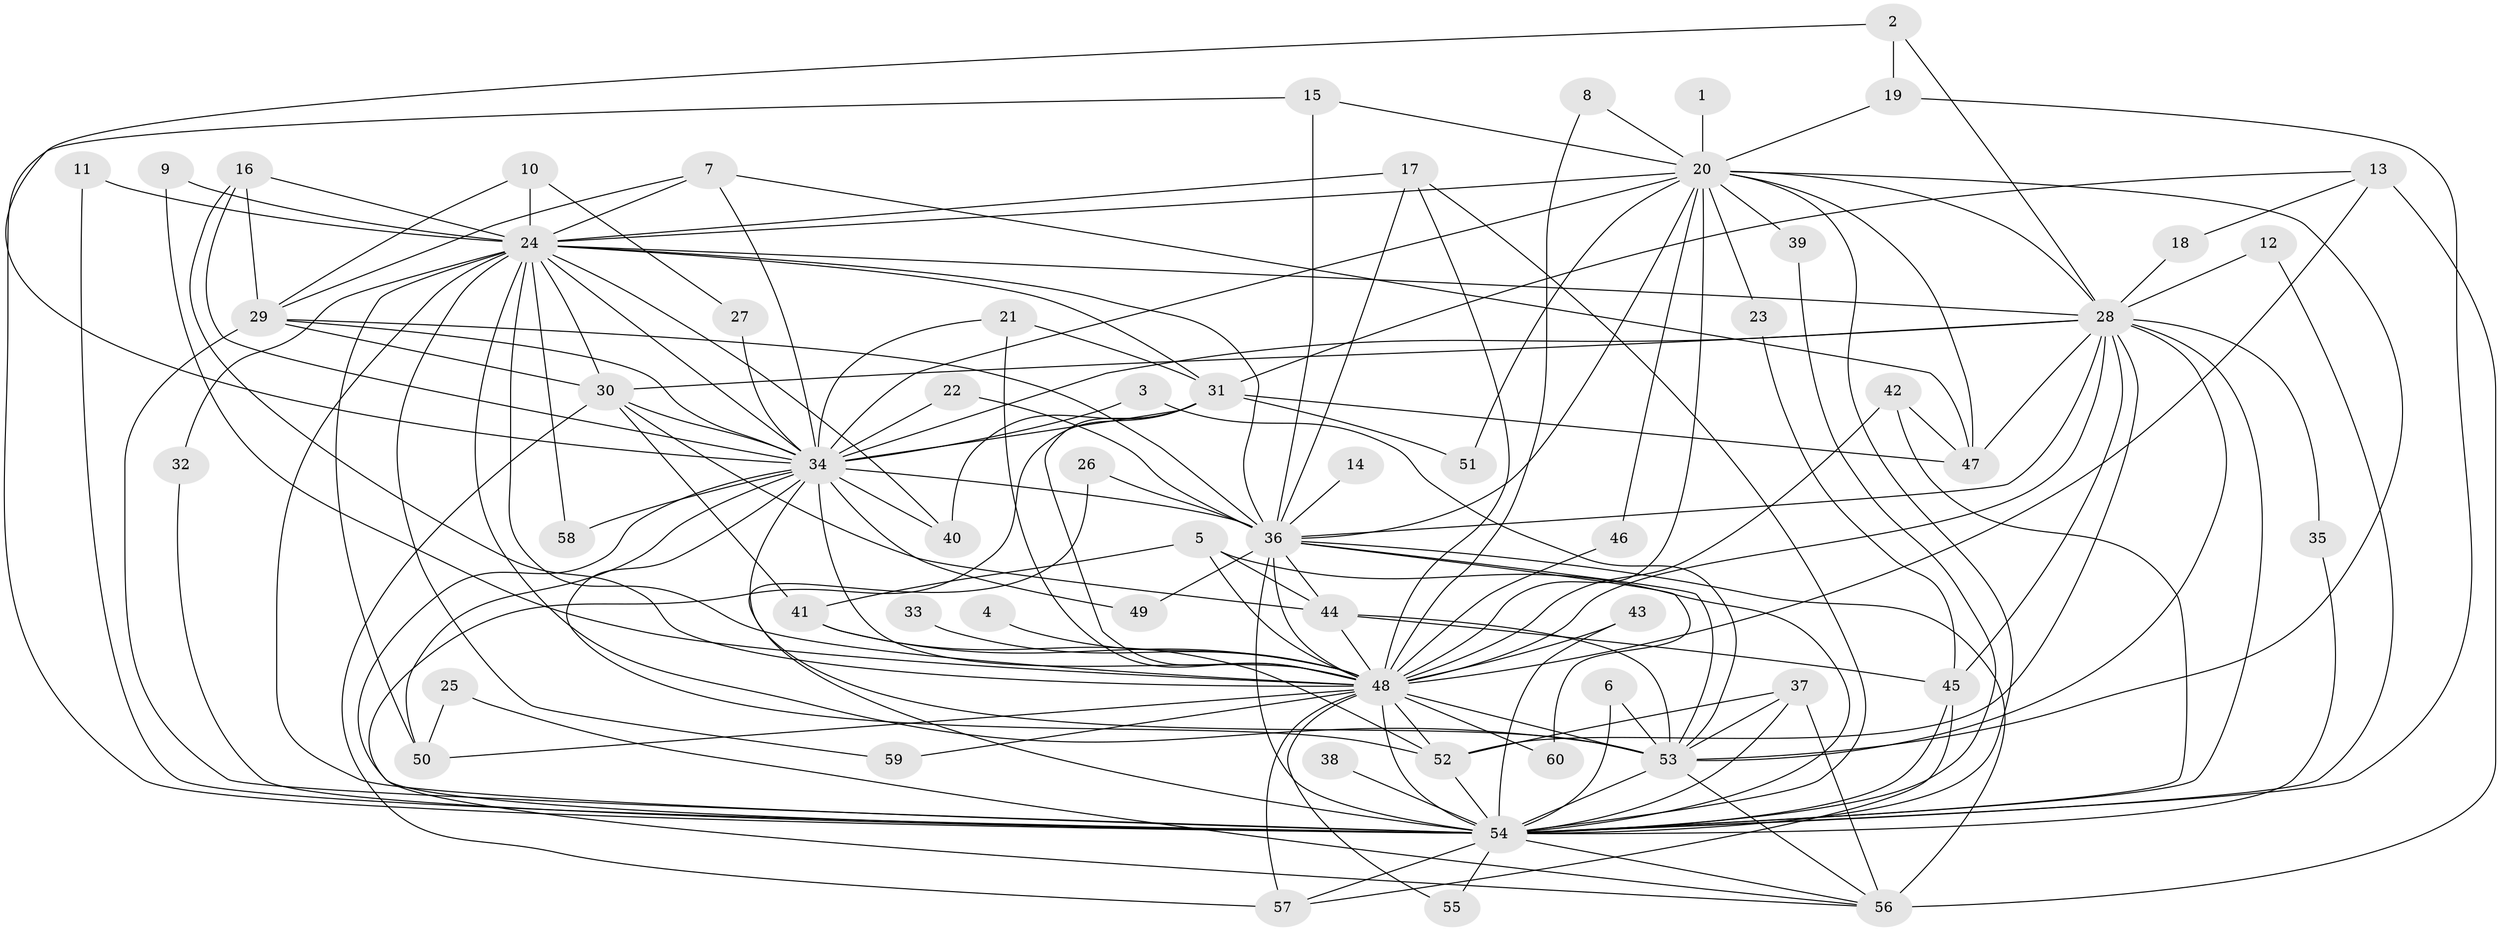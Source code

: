 // original degree distribution, {25: 0.025, 15: 0.008333333333333333, 20: 0.016666666666666666, 30: 0.008333333333333333, 21: 0.008333333333333333, 23: 0.008333333333333333, 27: 0.008333333333333333, 2: 0.5833333333333334, 3: 0.15, 4: 0.1, 6: 0.025, 5: 0.041666666666666664, 7: 0.016666666666666666}
// Generated by graph-tools (version 1.1) at 2025/49/03/09/25 03:49:33]
// undirected, 60 vertices, 159 edges
graph export_dot {
graph [start="1"]
  node [color=gray90,style=filled];
  1;
  2;
  3;
  4;
  5;
  6;
  7;
  8;
  9;
  10;
  11;
  12;
  13;
  14;
  15;
  16;
  17;
  18;
  19;
  20;
  21;
  22;
  23;
  24;
  25;
  26;
  27;
  28;
  29;
  30;
  31;
  32;
  33;
  34;
  35;
  36;
  37;
  38;
  39;
  40;
  41;
  42;
  43;
  44;
  45;
  46;
  47;
  48;
  49;
  50;
  51;
  52;
  53;
  54;
  55;
  56;
  57;
  58;
  59;
  60;
  1 -- 20 [weight=1.0];
  2 -- 19 [weight=1.0];
  2 -- 28 [weight=1.0];
  2 -- 34 [weight=1.0];
  3 -- 34 [weight=1.0];
  3 -- 53 [weight=1.0];
  4 -- 48 [weight=1.0];
  5 -- 41 [weight=1.0];
  5 -- 44 [weight=1.0];
  5 -- 48 [weight=1.0];
  5 -- 54 [weight=1.0];
  6 -- 53 [weight=1.0];
  6 -- 54 [weight=1.0];
  7 -- 24 [weight=1.0];
  7 -- 29 [weight=1.0];
  7 -- 34 [weight=1.0];
  7 -- 47 [weight=1.0];
  8 -- 20 [weight=1.0];
  8 -- 48 [weight=1.0];
  9 -- 24 [weight=1.0];
  9 -- 48 [weight=1.0];
  10 -- 24 [weight=1.0];
  10 -- 27 [weight=1.0];
  10 -- 29 [weight=1.0];
  11 -- 24 [weight=1.0];
  11 -- 54 [weight=1.0];
  12 -- 28 [weight=1.0];
  12 -- 54 [weight=1.0];
  13 -- 18 [weight=1.0];
  13 -- 31 [weight=1.0];
  13 -- 48 [weight=3.0];
  13 -- 56 [weight=1.0];
  14 -- 36 [weight=1.0];
  15 -- 20 [weight=1.0];
  15 -- 36 [weight=2.0];
  15 -- 54 [weight=1.0];
  16 -- 24 [weight=1.0];
  16 -- 29 [weight=1.0];
  16 -- 34 [weight=1.0];
  16 -- 48 [weight=1.0];
  17 -- 24 [weight=1.0];
  17 -- 36 [weight=1.0];
  17 -- 48 [weight=1.0];
  17 -- 54 [weight=1.0];
  18 -- 28 [weight=1.0];
  19 -- 20 [weight=1.0];
  19 -- 54 [weight=1.0];
  20 -- 23 [weight=1.0];
  20 -- 24 [weight=2.0];
  20 -- 28 [weight=1.0];
  20 -- 34 [weight=1.0];
  20 -- 36 [weight=1.0];
  20 -- 39 [weight=1.0];
  20 -- 46 [weight=1.0];
  20 -- 47 [weight=1.0];
  20 -- 48 [weight=2.0];
  20 -- 51 [weight=1.0];
  20 -- 53 [weight=1.0];
  20 -- 54 [weight=2.0];
  21 -- 31 [weight=1.0];
  21 -- 34 [weight=1.0];
  21 -- 48 [weight=1.0];
  22 -- 34 [weight=1.0];
  22 -- 36 [weight=1.0];
  23 -- 45 [weight=1.0];
  24 -- 28 [weight=1.0];
  24 -- 30 [weight=1.0];
  24 -- 31 [weight=1.0];
  24 -- 32 [weight=1.0];
  24 -- 34 [weight=1.0];
  24 -- 36 [weight=2.0];
  24 -- 40 [weight=1.0];
  24 -- 48 [weight=2.0];
  24 -- 50 [weight=1.0];
  24 -- 53 [weight=1.0];
  24 -- 54 [weight=3.0];
  24 -- 58 [weight=1.0];
  24 -- 59 [weight=1.0];
  25 -- 50 [weight=1.0];
  25 -- 56 [weight=1.0];
  26 -- 36 [weight=1.0];
  26 -- 54 [weight=1.0];
  27 -- 34 [weight=1.0];
  28 -- 30 [weight=1.0];
  28 -- 34 [weight=2.0];
  28 -- 35 [weight=1.0];
  28 -- 36 [weight=1.0];
  28 -- 45 [weight=1.0];
  28 -- 47 [weight=1.0];
  28 -- 48 [weight=3.0];
  28 -- 52 [weight=1.0];
  28 -- 53 [weight=2.0];
  28 -- 54 [weight=2.0];
  29 -- 30 [weight=1.0];
  29 -- 34 [weight=1.0];
  29 -- 36 [weight=1.0];
  29 -- 54 [weight=1.0];
  30 -- 34 [weight=1.0];
  30 -- 41 [weight=1.0];
  30 -- 44 [weight=1.0];
  30 -- 57 [weight=1.0];
  31 -- 34 [weight=1.0];
  31 -- 40 [weight=1.0];
  31 -- 47 [weight=1.0];
  31 -- 48 [weight=1.0];
  31 -- 51 [weight=1.0];
  31 -- 56 [weight=1.0];
  32 -- 54 [weight=1.0];
  33 -- 48 [weight=1.0];
  34 -- 36 [weight=2.0];
  34 -- 40 [weight=1.0];
  34 -- 48 [weight=3.0];
  34 -- 49 [weight=1.0];
  34 -- 50 [weight=1.0];
  34 -- 52 [weight=1.0];
  34 -- 53 [weight=1.0];
  34 -- 54 [weight=2.0];
  34 -- 58 [weight=1.0];
  35 -- 54 [weight=1.0];
  36 -- 44 [weight=1.0];
  36 -- 48 [weight=3.0];
  36 -- 49 [weight=1.0];
  36 -- 53 [weight=1.0];
  36 -- 54 [weight=2.0];
  36 -- 56 [weight=1.0];
  36 -- 60 [weight=1.0];
  37 -- 52 [weight=1.0];
  37 -- 53 [weight=1.0];
  37 -- 54 [weight=2.0];
  37 -- 56 [weight=1.0];
  38 -- 54 [weight=1.0];
  39 -- 54 [weight=1.0];
  41 -- 48 [weight=2.0];
  41 -- 52 [weight=1.0];
  42 -- 47 [weight=1.0];
  42 -- 48 [weight=1.0];
  42 -- 54 [weight=2.0];
  43 -- 48 [weight=1.0];
  43 -- 54 [weight=1.0];
  44 -- 45 [weight=1.0];
  44 -- 48 [weight=1.0];
  44 -- 53 [weight=1.0];
  45 -- 54 [weight=2.0];
  45 -- 57 [weight=1.0];
  46 -- 48 [weight=1.0];
  48 -- 50 [weight=1.0];
  48 -- 52 [weight=1.0];
  48 -- 53 [weight=2.0];
  48 -- 54 [weight=5.0];
  48 -- 55 [weight=1.0];
  48 -- 57 [weight=1.0];
  48 -- 59 [weight=1.0];
  48 -- 60 [weight=1.0];
  52 -- 54 [weight=1.0];
  53 -- 54 [weight=3.0];
  53 -- 56 [weight=1.0];
  54 -- 55 [weight=1.0];
  54 -- 56 [weight=1.0];
  54 -- 57 [weight=1.0];
}
